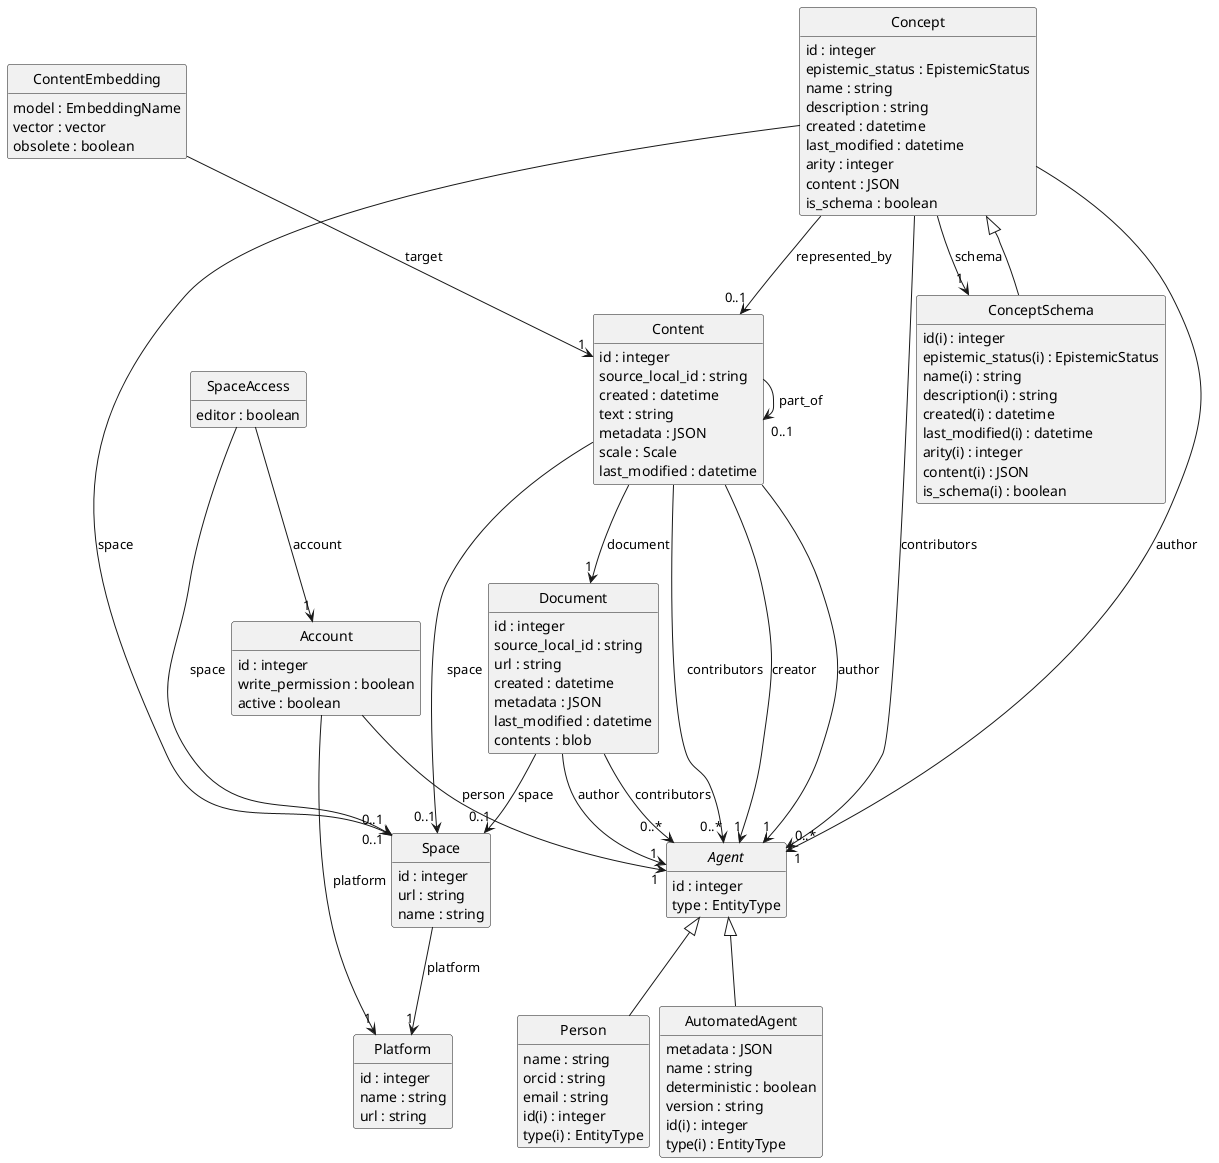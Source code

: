 @startuml
skinparam nodesep 10
hide circle
hide empty members
class "SpaceAccess" [[{An access control entry for a space}]] {
    {field} editor : boolean  
}
class "Account" [[{A user account on a platform}]] {
    {field} id : integer  
    {field} write_permission : boolean  
    {field} active : boolean  
}
class "Space" [[{A space on a platform representing a community engaged in a conversation}]] {
    {field} id : integer  
    {field} url : string  
    {field} name : string  
}
"SpaceAccess" --> "1" "Account" : "account"
"SpaceAccess" --> "0..1" "Space" : "space"
class "Platform" [[{A data platform where discourse happens}]] {
    {field} id : integer  
    {field} name : string  
    {field} url : string  
}
class "Content" [[{A unit of content}]] {
    {field} id : integer  
    {field} source_local_id : string  
    {field} created : datetime  
    {field} text : string  
    {field} metadata : JSON  
    {field} scale : Scale  
    {field} last_modified : datetime  
}
class "Document" [[{None}]] {
    {field} id : integer  
    {field} source_local_id : string  
    {field} url : string  
    {field} created : datetime  
    {field} metadata : JSON  
    {field} last_modified : datetime  
    {field} contents : blob  
}
class "Concept" [[{An abstract concept, claim or relation}]] {
    {field} id : integer  
    {field} epistemic_status : EpistemicStatus  
    {field} name : string  
    {field} description : string  
    {field} created : datetime  
    {field} last_modified : datetime  
    {field} arity : integer  
    {field} content : JSON  
    {field} is_schema : boolean  
}
"Space" --> "1" "Platform" : "platform"
"Content" --> "0..1" "Space" : "space"
"Document" --> "0..1" "Space" : "space"
"Concept" --> "0..1" "Space" : "space"
"Account" --> "1" "Platform" : "platform"
abstract "Agent" [[{An agent that acts in the system}]] {
    {field} id : integer  
    {field} type : EntityType  
}
"Document" --> "0..*" "Agent" : "contributors"
"Document" --> "1" "Agent" : "author"
"Content" --> "1" "Document" : "document"
class "ContentEmbedding" [[{None}]] {
    {field} model : EmbeddingName  
    {field} vector : vector  
    {field} obsolete : boolean  
}
"ContentEmbedding" --> "1" "Content" : "target"
"Content" --> "0..1" "Content" : "part_of"
"Content" --> "0..*" "Agent" : "contributors"
"Content" --> "1" "Agent" : "creator"
"Content" --> "1" "Agent" : "author"
"Concept" --> "0..1" "Content" : "represented_by"
class "ConceptSchema" [[{None}]] {
    {field} id(i) : integer  
    {field} epistemic_status(i) : EpistemicStatus  
    {field} name(i) : string  
    {field} description(i) : string  
    {field} created(i) : datetime  
    {field} last_modified(i) : datetime  
    {field} arity(i) : integer  
    {field} content(i) : JSON  
    {field} is_schema(i) : boolean  
}
"Concept" --> "1" "ConceptSchema" : "schema"
"Concept" --> "0..*" "Agent" : "contributors"
"Concept" --> "1" "Agent" : "author"
"Concept" ^-- "ConceptSchema"
class "Person" [[{A person using the system}]] {
    {field} name : string  
    {field} orcid : string  
    {field} email : string  
    {field} id(i) : integer  
    {field} type(i) : EntityType  
}
class "AutomatedAgent" [[{An automated agent}]] {
    {field} metadata : JSON  
    {field} name : string  
    {field} deterministic : boolean  
    {field} version : string  
    {field} id(i) : integer  
    {field} type(i) : EntityType  
}
"Account" --> "1" "Agent" : "person"
"Agent" ^-- "Person"
"Agent" ^-- "AutomatedAgent"
@enduml
